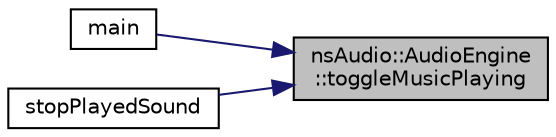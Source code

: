 digraph "nsAudio::AudioEngine::toggleMusicPlaying"
{
 // LATEX_PDF_SIZE
  edge [fontname="Helvetica",fontsize="10",labelfontname="Helvetica",labelfontsize="10"];
  node [fontname="Helvetica",fontsize="10",shape=record];
  rankdir="RL";
  Node1 [label="nsAudio::AudioEngine\l::toggleMusicPlaying",height=0.2,width=0.4,color="black", fillcolor="grey75", style="filled", fontcolor="black",tooltip="Met en pause ou relance la musique."];
  Node1 -> Node2 [dir="back",color="midnightblue",fontsize="10",style="solid",fontname="Helvetica"];
  Node2 [label="main",height=0.2,width=0.4,color="black", fillcolor="white", style="filled",URL="$_min_g_l2_2examples_207-_audio_2main_8cpp.html#ae66f6b31b5ad750f1fe042a706a4e3d4",tooltip=" "];
  Node1 -> Node3 [dir="back",color="midnightblue",fontsize="10",style="solid",fontname="Helvetica"];
  Node3 [label="stopPlayedSound",height=0.2,width=0.4,color="black", fillcolor="white", style="filled",URL="$music_gest_8cpp.html#ae133b9197a507eb59e77e7b43bca9c37",tooltip="Arrete ou relance un sons en boucle."];
}
